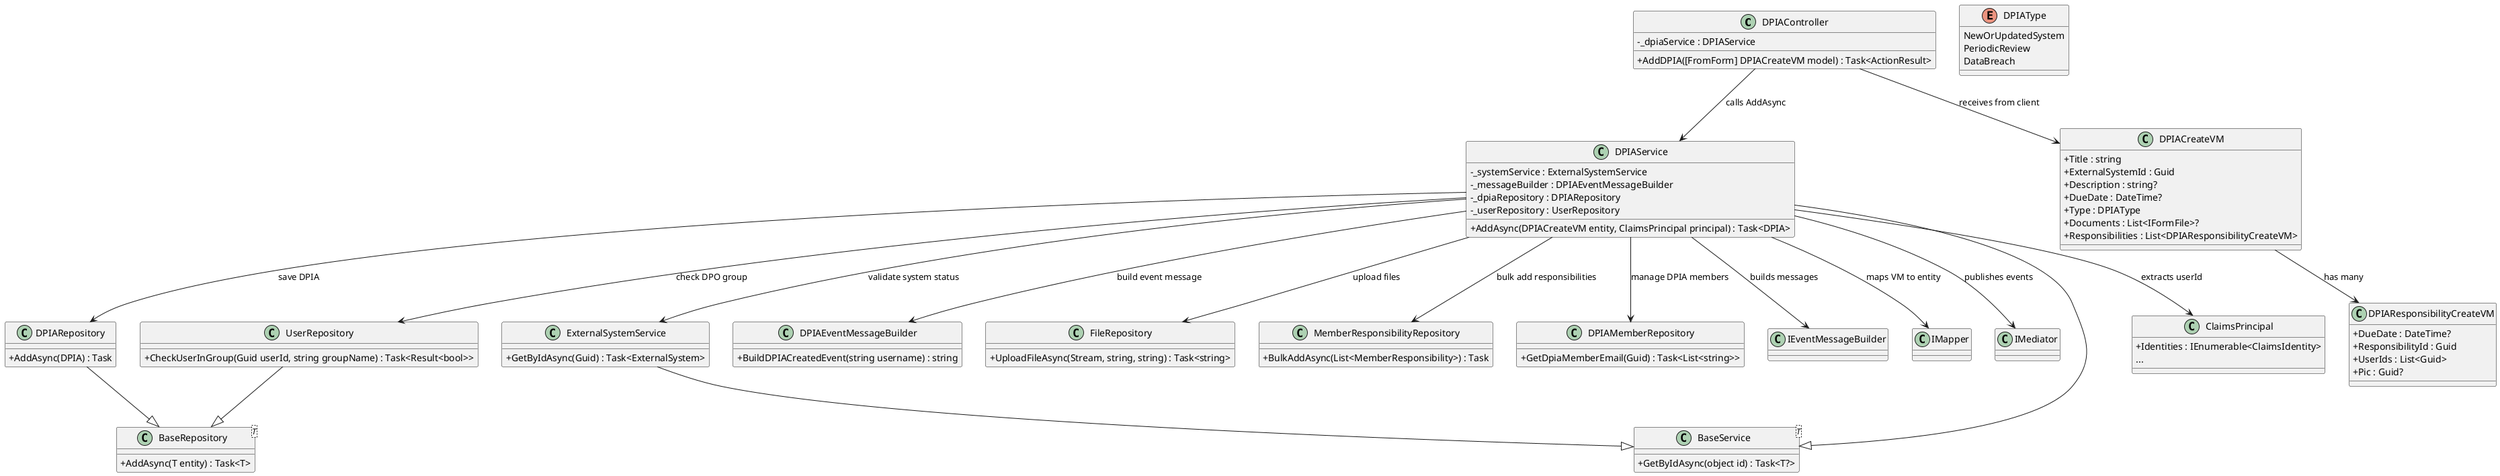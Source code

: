' ' @startuml

' ' class DPIAController {
' '     -_dpiaService : IDPIAService

' '     +AddDPIA([FromForm] DPIACreateVM model) : Task<ActionResult>
' ' }

' ' class DPIACreateVM {
' '     +Title : string
' '     +ExternalSystemId : Guid
' '     +Description : string?
' '     +DueDate : DateTime?
' '     +Type : DPIAType
' '     +Documents : List<IFormFile>?
' '     +Responsibilities : List<DPIAResponsibilityCreateVM>
' ' }

' ' class DPIAResponsibilityCreateVM {
' '     +DueDate : DateTime?
' '     +ResponsibilityId : Guid
' '     +UserIds : List<Guid>
' '     +Pic : Guid?
' ' }

' ' enum DPIAType {
' '     NewOrUpdatedSystem
' '     PeriodicReview
' '     DataBreach
' ' }

' ' class DPIAService {
' '     -_systemService : IExternalSystemService
' '     -_messageBuilder : IEventMessageBuilder

' '     +(DPIACreateVM entity, ClaimsPrincipal principal) : Task<DPIA>
' ' }

' ' class DPIAEventMessageBuilder {
' '     +BuildDPIACreatedEvent(string username) : string
' ' }

' ' class ExternalSystemService {
' ' }

' ' class ClaimsPrincipal {
' '     +Identities : IEnumerable<ClaimsIdentity>
' '     ...
' ' }

' ' class BaseService<T> {
' '     +GetByIdAsync(object id) : Task<T?>
' ' }

' ' class UserRepository {
' '     +CheckUserInGroup(Guid userId, string groupName) : Task<Result<bool>>
' ' }

' ' class DPIARepository {
' ' }

' ' class BaseRepository<T> {
' '     +AddAsync(T entity) : Task<T>
' ' }

' ' DPIAController --> DPIACreateVM : "receives from client"
' ' DPIACreateVM --> DPIAResponsibilityCreateVM : "one DPIA may have many responsibilities"
' ' DPIAController --> DPIAService : "1. creates DPIA"
' ' DPIAService --> UserRepository : "3. check whether logged in user is DPO"
' ' DPIAService -U-> ClaimsPrincipal : "2. extract userId from principal"
' ' DPIAService --|> BaseService : "inherits default implementations"
' ' ExternalSystemService --|> BaseService
' ' DPIAService --> ExternalSystemService : "4. gets system instance to check system's status"
' ' DPIAService --> DPIAEventMessageBuilder : "6. builds notification message"
' ' DPIAService --> DPIARepository : "5. save DPIA instance to database"
' ' DPIARepository --|> BaseRepository
' ' UserRepository --|> BaseRepository

' ' @enduml

' @startuml
' top to bottom direction
' skinparam classAttributeIconSize 0
' skinparam defaultTextAlignment center

' ' === DEPENDENCIES ===
' interface IDPIARepository {
'     +AddAsync(DPIA) : Task
' }

' interface IFileRepository {
'     +UploadFileAsync(Stream, string, string) : Task<string>
' }

' interface IMemberResponsibilityRepository {
'     +BulkAddAsync(List<MemberResponsibility>) : Task
' }

' interface IDPIAMemberRepository {
'     +GetDpiaMemberEmail(Guid) : Task<List<string>>
' }

' interface IExternalSystemService {
'     +GetByIdAsync(Guid) : Task<ExternalSystem>
' }

' interface IEventMessageBuilder {
'     +BuildDPIACreatedEvent(string) : string
' }

' interface IMapper {
'     +Map<T>(object source) : T
' }

' interface IMediator {
'     +Publish(notification) : Task
' }

' ' === CONNECTIONS ===
' DPIAService --> IDPIARepository : "uses for\nAddAsync(DPIA)"
' DPIAService --> IFileRepository : "uploads files"
' DPIAService --> IMemberResponsibilityRepository : "bulk add responsibilities"
' DPIAService --> IDPIAMemberRepository : "create DPIA members"
' DPIAService --> IExternalSystemService : "validate system\nGetByIdAsync"
' DPIAService --> IEventMessageBuilder : "builds DPIA event message"
' DPIAService --> IMapper : "maps VM to entity"
' DPIAService --> IMediator : "publishes\nnotifications"
' class DPIAController {
'     -_dpiaService : DPIAService
'     +AddDPIA([FromForm] DPIACreateVM model) : Task<ActionResult>
' }

' ' === VIEWMODELS ===
' class DPIACreateVM {
'     +Title : string
'     +ExternalSystemId : Guid
'     +Description : string?
'     +DueDate : DateTime?
'     +Type : DPIAType
'     +Documents : List<IFormFile>?
'     +Responsibilities : List<DPIAResponsibilityCreateVM>
' }

' class DPIAResponsibilityCreateVM {
'     +DueDate : DateTime?
'     +ResponsibilityId : Guid
'     +UserIds : List<Guid>
'     +Pic : Guid?
' }

' enum DPIAType {
'     NewOrUpdatedSystem
'     PeriodicReview
'     DataBreach
' }

' ' === SERVICE ===
' class DPIAService {
'     -_systemService : ExternalSystemService
'     -_messageBuilder : DPIAEventMessageBuilder
'     -_dpiaRepository : DPIARepository
'     -_userRepository : UserRepository

'     +AddAsync(DPIACreateVM entity, ClaimsPrincipal principal) : Task<DPIA>
' }

' ' === SYSTEM ===
' class ClaimsPrincipal {
'     +Identities : IEnumerable<ClaimsIdentity>
'     ...
' }

' ' === HELPERS ===
' class DPIAEventMessageBuilder {
'     +BuildDPIACreatedEvent(string username) : string
' }

' ' === BASE STRUCTURES ===
' class BaseService<T> {
'     +GetByIdAsync(object id) : Task<T?>
' }

' class BaseRepository<T> {
'     +AddAsync(T entity) : Task<T>
' }

' ' === REPOSITORIES ===
' class ExternalSystemService {
' }
' class DPIARepository {
' }
' class UserRepository {
'     +CheckUserInGroup(Guid userId, string groupName) : Task<Result<bool>>
' }

' ' === INHERITANCE & CONNECTIONS ===
' DPIAController --> DPIACreateVM : "receives from client"
' DPIACreateVM --> DPIAResponsibilityCreateVM : "has many"
' DPIAController --> DPIAService : "1. creates DPIA"

' DPIAService --> ClaimsPrincipal : "2. extract userId"
' DPIAService --> UserRepository : "3. check DPO group"
' DPIAService --> ExternalSystemService : "4. validate system status"
' DPIAService --> DPIARepository : "5. save DPIA"
' DPIAService --> DPIAEventMessageBuilder : "6. build event message"

' DPIAService --|> BaseService
' DPIARepository --|> BaseRepository
' UserRepository --|> BaseRepository
' ExternalSystemService --|> BaseService

' @enduml

@startuml
top to bottom direction
skinparam classAttributeIconSize 0
skinparam defaultTextAlignment center

' === CONTROLLER ===
class DPIAController {
    -_dpiaService : DPIAService
    +AddDPIA([FromForm] DPIACreateVM model) : Task<ActionResult>
}

' === SERVICE ===
class DPIAService {
    -_systemService : ExternalSystemService
    -_messageBuilder : DPIAEventMessageBuilder
    -_dpiaRepository : DPIARepository
    -_userRepository : UserRepository

    +AddAsync(DPIACreateVM entity, ClaimsPrincipal principal) : Task<DPIA>
}

DPIAController --> DPIACreateVM : "receives from client"
DPIACreateVM --> DPIAResponsibilityCreateVM : "has many"
DPIAController --> DPIAService : "calls AddAsync"

DPIAService --> ClaimsPrincipal : "extracts userId"
DPIAService --> UserRepository : "check DPO group"
DPIAService --> ExternalSystemService : "validate system status"
DPIAService --> DPIARepository : "save DPIA"
DPIAService --> DPIAEventMessageBuilder : "build event message"
DPIAService --> FileRepository : "upload files"
DPIAService --> MemberResponsibilityRepository : "bulk add responsibilities"
DPIAService --> DPIAMemberRepository : "manage DPIA members"
DPIAService --> IEventMessageBuilder : "builds messages"
DPIAService --> IMapper : "maps VM to entity"
DPIAService --> IMediator : "publishes events"

' === VIEWMODELS ===
class DPIACreateVM {
    +Title : string
    +ExternalSystemId : Guid
    +Description : string?
    +DueDate : DateTime?
    +Type : DPIAType
    +Documents : List<IFormFile>?
    +Responsibilities : List<DPIAResponsibilityCreateVM>
}

class DPIAResponsibilityCreateVM {
    +DueDate : DateTime?
    +ResponsibilityId : Guid
    +UserIds : List<Guid>
    +Pic : Guid?
}

enum DPIAType {
    NewOrUpdatedSystem
    PeriodicReview
    DataBreach
}

' === SYSTEM ===
class ClaimsPrincipal {
    +Identities : IEnumerable<ClaimsIdentity>
    ...
}

' === HELPERS ===
class DPIAEventMessageBuilder {
    +BuildDPIACreatedEvent(string username) : string
}

' === REPOSITORIES ===
class DPIARepository {
    +AddAsync(DPIA) : Task
}
class FileRepository {
    +UploadFileAsync(Stream, string, string) : Task<string>
}
class MemberResponsibilityRepository {
    +BulkAddAsync(List<MemberResponsibility>) : Task
}
class DPIAMemberRepository {
    +GetDpiaMemberEmail(Guid) : Task<List<string>>
}
class UserRepository {
    +CheckUserInGroup(Guid userId, string groupName) : Task<Result<bool>>
}
class ExternalSystemService {
    +GetByIdAsync(Guid) : Task<ExternalSystem>
}

' === BASE CLASSES ===
class BaseService<T> {
    +GetByIdAsync(object id) : Task<T?>
}
class BaseRepository<T> {
    +AddAsync(T entity) : Task<T>
}

' === INHERITANCE ===
DPIAService --|> BaseService
DPIARepository --|> BaseRepository
UserRepository --|> BaseRepository
ExternalSystemService --|> BaseService

@enduml
